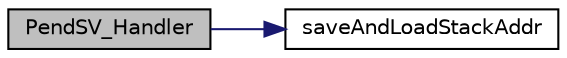 digraph "PendSV_Handler"
{
  edge [fontname="Helvetica",fontsize="10",labelfontname="Helvetica",labelfontsize="10"];
  node [fontname="Helvetica",fontsize="10",shape=record];
  rankdir="LR";
  Node0 [label="PendSV_Handler",height=0.2,width=0.4,color="black", fillcolor="grey75", style="filled", fontcolor="black"];
  Node0 -> Node1 [color="midnightblue",fontsize="10",style="solid",fontname="Helvetica"];
  Node1 [label="saveAndLoadStackAddr",height=0.2,width=0.4,color="black", fillcolor="white", style="filled",URL="$t_switch_8c.html#ae823575cc1cd55db2bbc40292ec5d9e7"];
}
